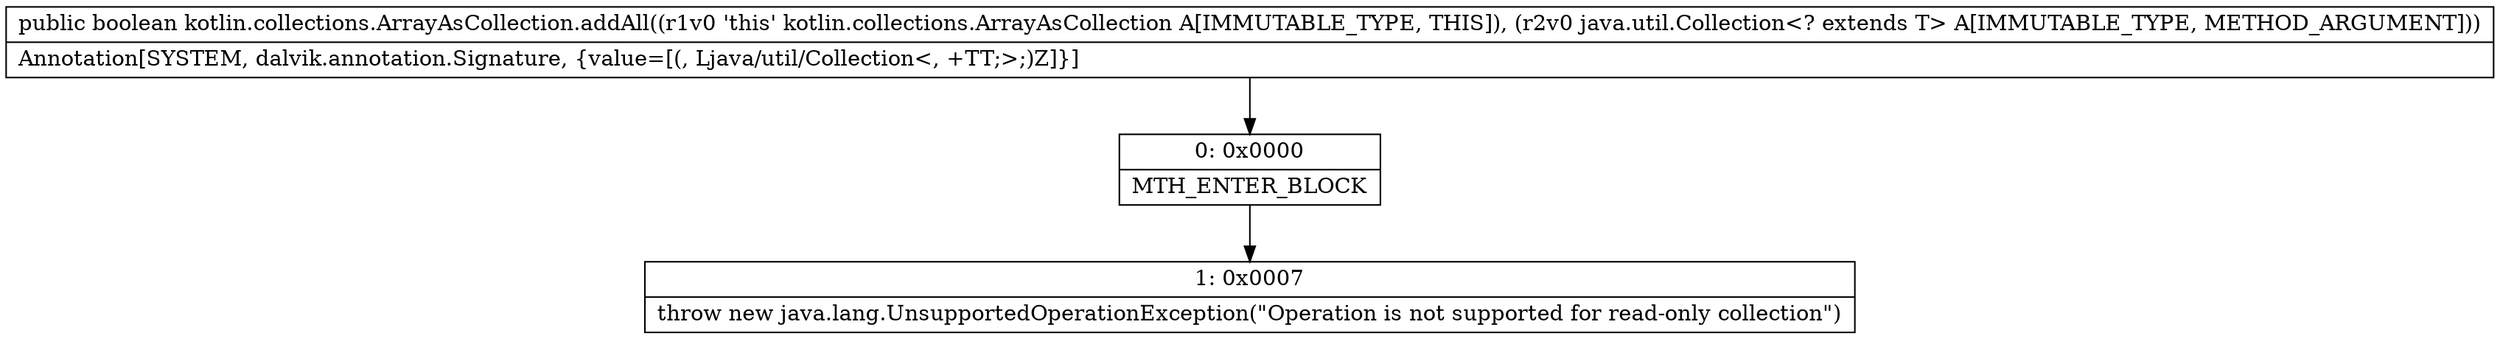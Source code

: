 digraph "CFG forkotlin.collections.ArrayAsCollection.addAll(Ljava\/util\/Collection;)Z" {
Node_0 [shape=record,label="{0\:\ 0x0000|MTH_ENTER_BLOCK\l}"];
Node_1 [shape=record,label="{1\:\ 0x0007|throw new java.lang.UnsupportedOperationException(\"Operation is not supported for read\-only collection\")\l}"];
MethodNode[shape=record,label="{public boolean kotlin.collections.ArrayAsCollection.addAll((r1v0 'this' kotlin.collections.ArrayAsCollection A[IMMUTABLE_TYPE, THIS]), (r2v0 java.util.Collection\<? extends T\> A[IMMUTABLE_TYPE, METHOD_ARGUMENT]))  | Annotation[SYSTEM, dalvik.annotation.Signature, \{value=[(, Ljava\/util\/Collection\<, +TT;\>;)Z]\}]\l}"];
MethodNode -> Node_0;
Node_0 -> Node_1;
}

